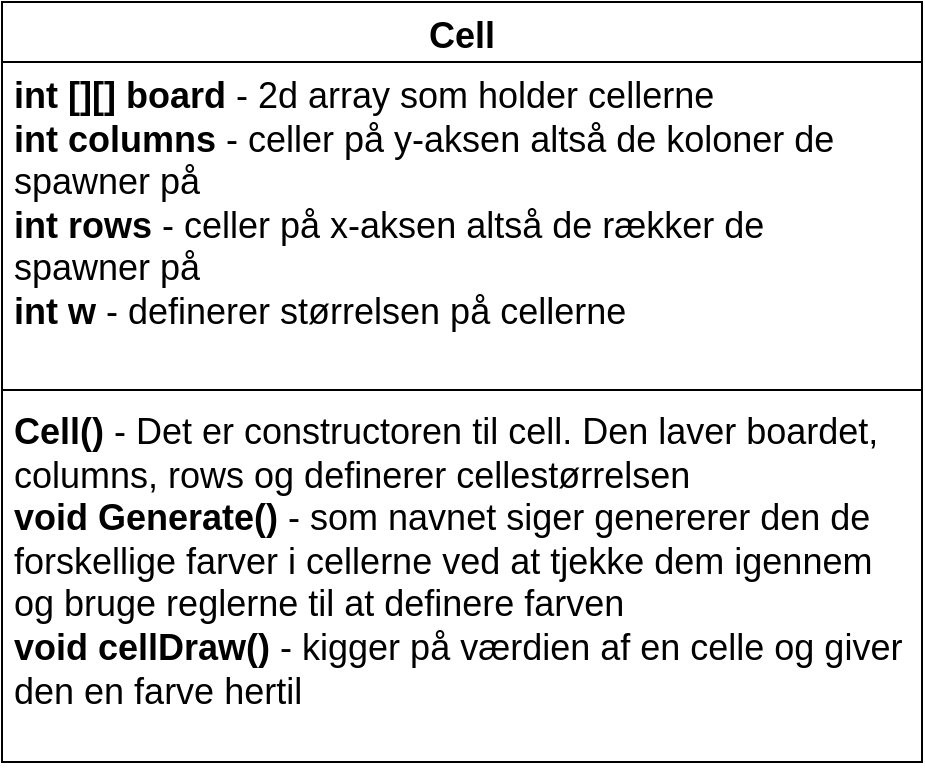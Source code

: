 <mxfile version="21.1.0" type="device">
  <diagram name="Page-1" id="929967ad-93f9-6ef4-fab6-5d389245f69c">
    <mxGraphModel dx="1050" dy="538" grid="1" gridSize="10" guides="1" tooltips="1" connect="1" arrows="1" fold="1" page="1" pageScale="1.5" pageWidth="1169" pageHeight="826" background="none" math="0" shadow="0">
      <root>
        <mxCell id="0" style=";html=1;" />
        <mxCell id="1" style=";html=1;" parent="0" />
        <mxCell id="vUNr8prW0bkuXP4_d11j-11" value="&lt;font style=&quot;font-size: 18px;&quot;&gt;Cell&lt;/font&gt;" style="swimlane;fontStyle=1;align=center;verticalAlign=top;childLayout=stackLayout;horizontal=1;startSize=30;horizontalStack=0;resizeParent=1;resizeParentMax=0;resizeLast=0;collapsible=1;marginBottom=0;whiteSpace=wrap;html=1;" parent="1" vertex="1">
          <mxGeometry x="670" y="600" width="460" height="380" as="geometry" />
        </mxCell>
        <mxCell id="vUNr8prW0bkuXP4_d11j-12" value="&lt;div style=&quot;font-size: 18px;&quot;&gt;&lt;font style=&quot;font-size: 18px;&quot;&gt;&lt;b&gt;int [][] board&lt;/b&gt; - 2d array som holder cellerne&lt;br&gt;&lt;/font&gt;&lt;/div&gt;&lt;div style=&quot;font-size: 18px;&quot;&gt;&lt;font style=&quot;font-size: 18px;&quot;&gt;&lt;b&gt;int columns&lt;/b&gt; - celler på y-aksen altså de koloner de &lt;br&gt;&lt;/font&gt;&lt;/div&gt;&lt;div style=&quot;font-size: 18px;&quot;&gt;&lt;font style=&quot;font-size: 18px;&quot;&gt;spawner på&lt;/font&gt;&lt;/div&gt;&lt;div style=&quot;font-size: 18px;&quot;&gt;&lt;font style=&quot;font-size: 18px;&quot;&gt;&lt;b&gt;int rows&lt;/b&gt; - celler på x-aksen altså de rækker de &lt;br&gt;&lt;/font&gt;&lt;div&gt;&lt;font style=&quot;font-size: 18px;&quot;&gt;spawner på&lt;/font&gt;&lt;/div&gt;&lt;div&gt;&lt;font style=&quot;font-size: 18px;&quot;&gt;&lt;b&gt;int w&lt;/b&gt; - definerer størrelsen på cellerne&lt;font style=&quot;font-size: 18px;&quot;&gt;&lt;br&gt;&lt;/font&gt;&lt;/font&gt;&lt;/div&gt;&lt;/div&gt;" style="text;strokeColor=none;fillColor=none;align=left;verticalAlign=top;spacingLeft=4;spacingRight=4;overflow=hidden;rotatable=0;points=[[0,0.5],[1,0.5]];portConstraint=eastwest;whiteSpace=wrap;html=1;" parent="vUNr8prW0bkuXP4_d11j-11" vertex="1">
          <mxGeometry y="30" width="460" height="160" as="geometry" />
        </mxCell>
        <mxCell id="vUNr8prW0bkuXP4_d11j-13" value="" style="line;strokeWidth=1;fillColor=none;align=left;verticalAlign=middle;spacingTop=-1;spacingLeft=3;spacingRight=3;rotatable=0;labelPosition=right;points=[];portConstraint=eastwest;strokeColor=inherit;" parent="vUNr8prW0bkuXP4_d11j-11" vertex="1">
          <mxGeometry y="190" width="460" height="8" as="geometry" />
        </mxCell>
        <mxCell id="vUNr8prW0bkuXP4_d11j-14" value="&lt;div style=&quot;font-size: 18px;&quot;&gt;&lt;font style=&quot;font-size: 18px;&quot;&gt;&lt;b&gt;Cell()&lt;/b&gt; - Det er constructoren til cell. Den laver boardet, columns, rows og definerer cellestørrelsen&lt;/font&gt;&lt;/div&gt;&lt;div style=&quot;font-size: 18px;&quot;&gt;&lt;font style=&quot;font-size: 18px;&quot;&gt;&lt;b&gt;void Generate()&lt;/b&gt; - som navnet siger genererer den de forskellige farver i cellerne ved at tjekke dem igennem og bruge reglerne til at definere farven&lt;/font&gt;&lt;/div&gt;&lt;div style=&quot;font-size: 18px;&quot;&gt;&lt;font style=&quot;font-size: 18px;&quot;&gt;&lt;b&gt;void cellDraw()&lt;/b&gt; - kigger på værdien af en celle og giver den en farve hertil&lt;font style=&quot;font-size: 18px;&quot;&gt;&lt;br&gt;&lt;/font&gt;&lt;/font&gt;&lt;/div&gt;" style="text;strokeColor=none;fillColor=none;align=left;verticalAlign=top;spacingLeft=4;spacingRight=4;overflow=hidden;rotatable=0;points=[[0,0.5],[1,0.5]];portConstraint=eastwest;whiteSpace=wrap;html=1;" parent="vUNr8prW0bkuXP4_d11j-11" vertex="1">
          <mxGeometry y="198" width="460" height="182" as="geometry" />
        </mxCell>
      </root>
    </mxGraphModel>
  </diagram>
</mxfile>
